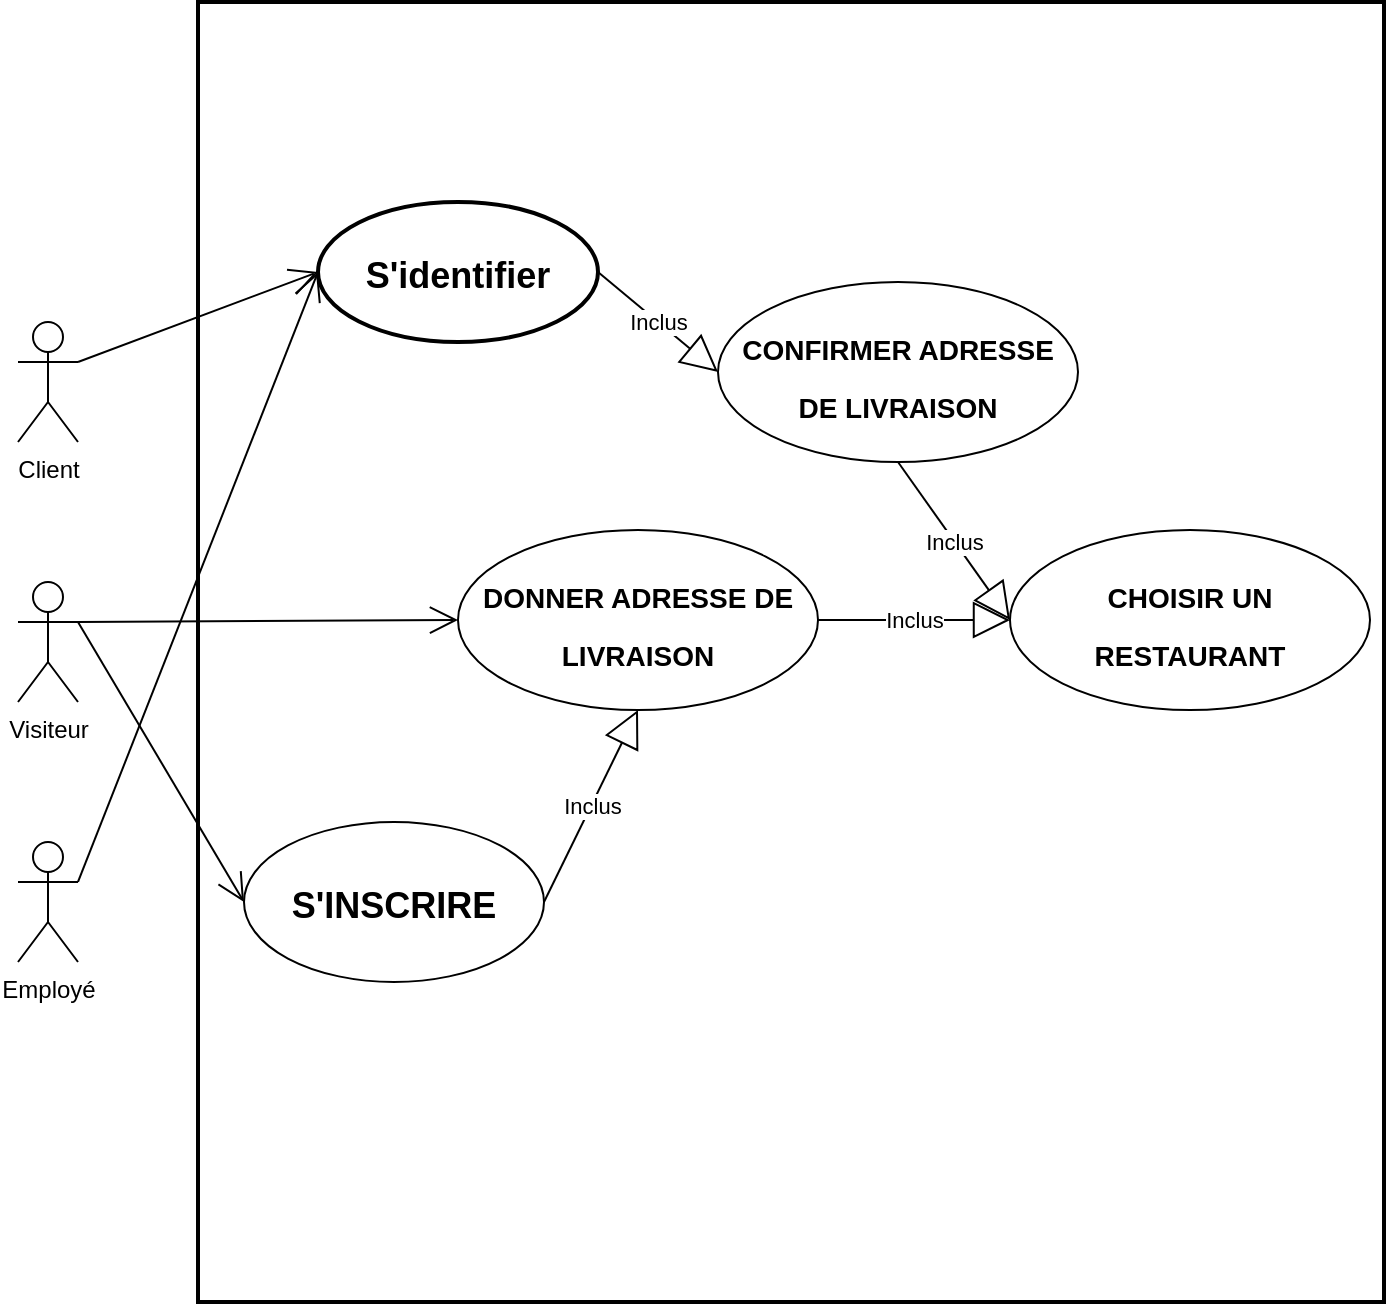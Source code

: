<mxfile version="14.5.8" type="device"><diagram id="3z9-WOZR3hoRg3LtnowW" name="Page-1"><mxGraphModel dx="1296" dy="810" grid="1" gridSize="10" guides="1" tooltips="1" connect="1" arrows="1" fold="1" page="1" pageScale="1" pageWidth="827" pageHeight="1169" math="0" shadow="0"><root><mxCell id="0"/><mxCell id="1" parent="0"/><mxCell id="DCJz9pVjDeZLYy9xQYm2-1" value="" style="html=1;strokeWidth=2;" vertex="1" parent="1"><mxGeometry x="130" y="230" width="593" height="650" as="geometry"/></mxCell><mxCell id="DCJz9pVjDeZLYy9xQYm2-2" value="&lt;h1&gt;&lt;font style=&quot;font-size: 18px&quot;&gt;S'identifier&lt;/font&gt;&lt;/h1&gt;" style="ellipse;whiteSpace=wrap;html=1;strokeWidth=2;" vertex="1" parent="1"><mxGeometry x="190" y="330" width="140" height="70" as="geometry"/></mxCell><mxCell id="DCJz9pVjDeZLYy9xQYm2-3" value="&lt;h1&gt;&lt;font style=&quot;font-size: 14px&quot;&gt;DONNER ADRESSE DE LIVRAISON&lt;/font&gt;&lt;/h1&gt;" style="ellipse;whiteSpace=wrap;html=1;" vertex="1" parent="1"><mxGeometry x="260" y="494" width="180" height="90" as="geometry"/></mxCell><mxCell id="DCJz9pVjDeZLYy9xQYm2-4" value="&lt;h1&gt;&lt;font style=&quot;font-size: 18px&quot;&gt;S'INSCRIRE&lt;/font&gt;&lt;/h1&gt;" style="ellipse;whiteSpace=wrap;html=1;" vertex="1" parent="1"><mxGeometry x="153" y="640" width="150" height="80" as="geometry"/></mxCell><mxCell id="DCJz9pVjDeZLYy9xQYm2-5" value="&lt;h1&gt;&lt;font style=&quot;font-size: 14px&quot;&gt;CHOISIR UN RESTAURANT&lt;/font&gt;&lt;/h1&gt;" style="ellipse;whiteSpace=wrap;html=1;" vertex="1" parent="1"><mxGeometry x="536" y="494" width="180" height="90" as="geometry"/></mxCell><mxCell id="DCJz9pVjDeZLYy9xQYm2-6" value="Visiteur" style="shape=umlActor;verticalLabelPosition=bottom;verticalAlign=top;html=1;" vertex="1" parent="1"><mxGeometry x="40" y="520" width="30" height="60" as="geometry"/></mxCell><mxCell id="DCJz9pVjDeZLYy9xQYm2-7" value="Client" style="shape=umlActor;verticalLabelPosition=bottom;verticalAlign=top;html=1;" vertex="1" parent="1"><mxGeometry x="40" y="390" width="30" height="60" as="geometry"/></mxCell><mxCell id="DCJz9pVjDeZLYy9xQYm2-8" value="Employé" style="shape=umlActor;verticalLabelPosition=bottom;verticalAlign=top;html=1;" vertex="1" parent="1"><mxGeometry x="40" y="650" width="30" height="60" as="geometry"/></mxCell><mxCell id="DCJz9pVjDeZLYy9xQYm2-9" value="" style="endArrow=open;endFill=1;endSize=12;html=1;exitX=1;exitY=0.333;exitDx=0;exitDy=0;exitPerimeter=0;entryX=0;entryY=0.5;entryDx=0;entryDy=0;" edge="1" parent="1" source="DCJz9pVjDeZLYy9xQYm2-7" target="DCJz9pVjDeZLYy9xQYm2-2"><mxGeometry width="160" relative="1" as="geometry"><mxPoint x="90" y="520" as="sourcePoint"/><mxPoint x="410" y="590" as="targetPoint"/></mxGeometry></mxCell><mxCell id="DCJz9pVjDeZLYy9xQYm2-10" value="" style="endArrow=open;endFill=1;endSize=12;html=1;entryX=0;entryY=0.5;entryDx=0;entryDy=0;exitX=1;exitY=0.333;exitDx=0;exitDy=0;exitPerimeter=0;" edge="1" parent="1" source="DCJz9pVjDeZLYy9xQYm2-6" target="DCJz9pVjDeZLYy9xQYm2-4"><mxGeometry width="160" relative="1" as="geometry"><mxPoint x="70" y="420" as="sourcePoint"/><mxPoint x="210" y="505" as="targetPoint"/></mxGeometry></mxCell><mxCell id="DCJz9pVjDeZLYy9xQYm2-11" value="Inclus" style="endArrow=block;endSize=16;endFill=0;html=1;exitX=0.5;exitY=1;exitDx=0;exitDy=0;entryX=0;entryY=0.5;entryDx=0;entryDy=0;" edge="1" parent="1" source="DCJz9pVjDeZLYy9xQYm2-18" target="DCJz9pVjDeZLYy9xQYm2-5"><mxGeometry width="160" relative="1" as="geometry"><mxPoint x="250" y="590" as="sourcePoint"/><mxPoint x="490" y="590" as="targetPoint"/></mxGeometry></mxCell><mxCell id="DCJz9pVjDeZLYy9xQYm2-12" value="Inclus" style="endArrow=block;endSize=16;endFill=0;html=1;entryX=0;entryY=0.5;entryDx=0;entryDy=0;exitX=1;exitY=0.5;exitDx=0;exitDy=0;" edge="1" parent="1" source="DCJz9pVjDeZLYy9xQYm2-3" target="DCJz9pVjDeZLYy9xQYm2-5"><mxGeometry width="160" relative="1" as="geometry"><mxPoint x="370.0" y="540" as="sourcePoint"/><mxPoint x="520.0" y="510.0" as="targetPoint"/></mxGeometry></mxCell><mxCell id="DCJz9pVjDeZLYy9xQYm2-14" value="" style="endArrow=open;endFill=1;endSize=12;html=1;exitX=1;exitY=0.333;exitDx=0;exitDy=0;exitPerimeter=0;entryX=0;entryY=0.5;entryDx=0;entryDy=0;" edge="1" parent="1" source="DCJz9pVjDeZLYy9xQYm2-8" target="DCJz9pVjDeZLYy9xQYm2-2"><mxGeometry width="160" relative="1" as="geometry"><mxPoint x="80" y="420" as="sourcePoint"/><mxPoint x="220.0" y="365.0" as="targetPoint"/></mxGeometry></mxCell><mxCell id="DCJz9pVjDeZLYy9xQYm2-17" value="" style="endArrow=open;endFill=1;endSize=12;html=1;entryX=0;entryY=0.5;entryDx=0;entryDy=0;exitX=1;exitY=0.333;exitDx=0;exitDy=0;exitPerimeter=0;" edge="1" parent="1" source="DCJz9pVjDeZLYy9xQYm2-6" target="DCJz9pVjDeZLYy9xQYm2-3"><mxGeometry width="160" relative="1" as="geometry"><mxPoint x="100" y="510" as="sourcePoint"/><mxPoint x="200.0" y="740" as="targetPoint"/></mxGeometry></mxCell><mxCell id="DCJz9pVjDeZLYy9xQYm2-18" value="&lt;h1&gt;&lt;font style=&quot;font-size: 14px&quot;&gt;CONFIRMER ADRESSE DE LIVRAISON&lt;/font&gt;&lt;/h1&gt;" style="ellipse;whiteSpace=wrap;html=1;" vertex="1" parent="1"><mxGeometry x="390" y="370" width="180" height="90" as="geometry"/></mxCell><mxCell id="DCJz9pVjDeZLYy9xQYm2-20" value="Inclus" style="endArrow=block;endSize=16;endFill=0;html=1;exitX=1;exitY=0.5;exitDx=0;exitDy=0;entryX=0;entryY=0.5;entryDx=0;entryDy=0;" edge="1" parent="1" source="DCJz9pVjDeZLYy9xQYm2-2" target="DCJz9pVjDeZLYy9xQYm2-18"><mxGeometry width="160" relative="1" as="geometry"><mxPoint x="360.0" y="365" as="sourcePoint"/><mxPoint x="490.0" y="550.0" as="targetPoint"/></mxGeometry></mxCell><mxCell id="DCJz9pVjDeZLYy9xQYm2-22" value="Inclus" style="endArrow=block;endSize=16;endFill=0;html=1;exitX=1;exitY=0.5;exitDx=0;exitDy=0;entryX=0.5;entryY=1;entryDx=0;entryDy=0;" edge="1" parent="1" source="DCJz9pVjDeZLYy9xQYm2-4" target="DCJz9pVjDeZLYy9xQYm2-3"><mxGeometry width="160" relative="1" as="geometry"><mxPoint x="503" y="420" as="sourcePoint"/><mxPoint x="490.0" y="550.0" as="targetPoint"/></mxGeometry></mxCell></root></mxGraphModel></diagram></mxfile>